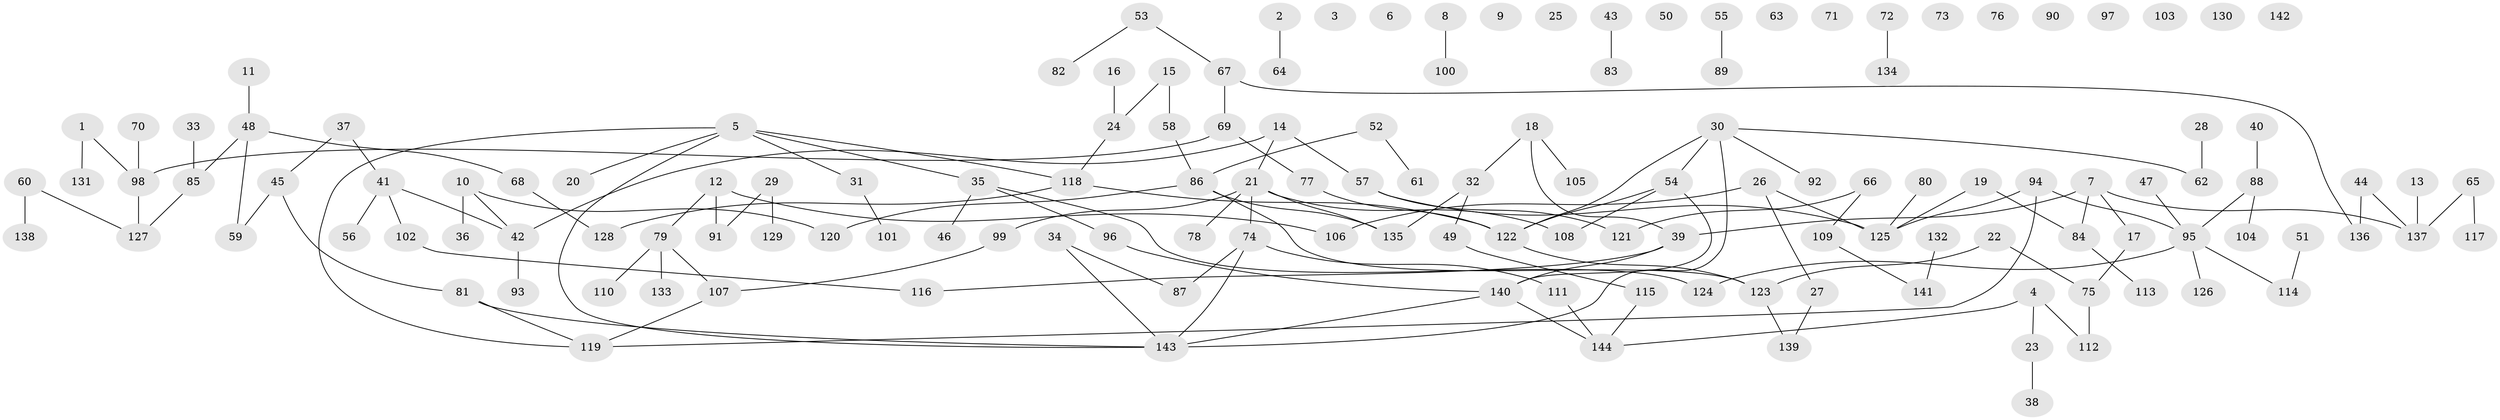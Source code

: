 // coarse degree distribution, {5: 0.2, 9: 0.025, 3: 0.15, 8: 0.025, 2: 0.325, 1: 0.2, 4: 0.05, 7: 0.025}
// Generated by graph-tools (version 1.1) at 2025/48/03/04/25 22:48:10]
// undirected, 144 vertices, 150 edges
graph export_dot {
  node [color=gray90,style=filled];
  1;
  2;
  3;
  4;
  5;
  6;
  7;
  8;
  9;
  10;
  11;
  12;
  13;
  14;
  15;
  16;
  17;
  18;
  19;
  20;
  21;
  22;
  23;
  24;
  25;
  26;
  27;
  28;
  29;
  30;
  31;
  32;
  33;
  34;
  35;
  36;
  37;
  38;
  39;
  40;
  41;
  42;
  43;
  44;
  45;
  46;
  47;
  48;
  49;
  50;
  51;
  52;
  53;
  54;
  55;
  56;
  57;
  58;
  59;
  60;
  61;
  62;
  63;
  64;
  65;
  66;
  67;
  68;
  69;
  70;
  71;
  72;
  73;
  74;
  75;
  76;
  77;
  78;
  79;
  80;
  81;
  82;
  83;
  84;
  85;
  86;
  87;
  88;
  89;
  90;
  91;
  92;
  93;
  94;
  95;
  96;
  97;
  98;
  99;
  100;
  101;
  102;
  103;
  104;
  105;
  106;
  107;
  108;
  109;
  110;
  111;
  112;
  113;
  114;
  115;
  116;
  117;
  118;
  119;
  120;
  121;
  122;
  123;
  124;
  125;
  126;
  127;
  128;
  129;
  130;
  131;
  132;
  133;
  134;
  135;
  136;
  137;
  138;
  139;
  140;
  141;
  142;
  143;
  144;
  1 -- 98;
  1 -- 131;
  2 -- 64;
  4 -- 23;
  4 -- 112;
  4 -- 144;
  5 -- 20;
  5 -- 31;
  5 -- 35;
  5 -- 118;
  5 -- 119;
  5 -- 143;
  7 -- 17;
  7 -- 39;
  7 -- 84;
  7 -- 137;
  8 -- 100;
  10 -- 36;
  10 -- 42;
  10 -- 120;
  11 -- 48;
  12 -- 79;
  12 -- 91;
  12 -- 106;
  13 -- 137;
  14 -- 21;
  14 -- 42;
  14 -- 57;
  15 -- 24;
  15 -- 58;
  16 -- 24;
  17 -- 75;
  18 -- 32;
  18 -- 39;
  18 -- 105;
  19 -- 84;
  19 -- 125;
  21 -- 74;
  21 -- 78;
  21 -- 99;
  21 -- 108;
  21 -- 135;
  22 -- 75;
  22 -- 123;
  23 -- 38;
  24 -- 118;
  26 -- 27;
  26 -- 106;
  26 -- 125;
  27 -- 139;
  28 -- 62;
  29 -- 91;
  29 -- 129;
  30 -- 54;
  30 -- 62;
  30 -- 92;
  30 -- 122;
  30 -- 143;
  31 -- 101;
  32 -- 49;
  32 -- 135;
  33 -- 85;
  34 -- 87;
  34 -- 143;
  35 -- 46;
  35 -- 96;
  35 -- 124;
  37 -- 41;
  37 -- 45;
  39 -- 116;
  39 -- 140;
  40 -- 88;
  41 -- 42;
  41 -- 56;
  41 -- 102;
  42 -- 93;
  43 -- 83;
  44 -- 136;
  44 -- 137;
  45 -- 59;
  45 -- 81;
  47 -- 95;
  48 -- 59;
  48 -- 68;
  48 -- 85;
  49 -- 115;
  51 -- 114;
  52 -- 61;
  52 -- 86;
  53 -- 67;
  53 -- 82;
  54 -- 108;
  54 -- 122;
  54 -- 140;
  55 -- 89;
  57 -- 121;
  57 -- 125;
  58 -- 86;
  60 -- 127;
  60 -- 138;
  65 -- 117;
  65 -- 137;
  66 -- 109;
  66 -- 121;
  67 -- 69;
  67 -- 136;
  68 -- 128;
  69 -- 77;
  69 -- 98;
  70 -- 98;
  72 -- 134;
  74 -- 87;
  74 -- 111;
  74 -- 143;
  75 -- 112;
  77 -- 122;
  79 -- 107;
  79 -- 110;
  79 -- 133;
  80 -- 125;
  81 -- 119;
  81 -- 143;
  84 -- 113;
  85 -- 127;
  86 -- 120;
  86 -- 123;
  86 -- 135;
  88 -- 95;
  88 -- 104;
  94 -- 95;
  94 -- 119;
  94 -- 125;
  95 -- 114;
  95 -- 124;
  95 -- 126;
  96 -- 140;
  98 -- 127;
  99 -- 107;
  102 -- 116;
  107 -- 119;
  109 -- 141;
  111 -- 144;
  115 -- 144;
  118 -- 122;
  118 -- 128;
  122 -- 123;
  123 -- 139;
  132 -- 141;
  140 -- 143;
  140 -- 144;
}
